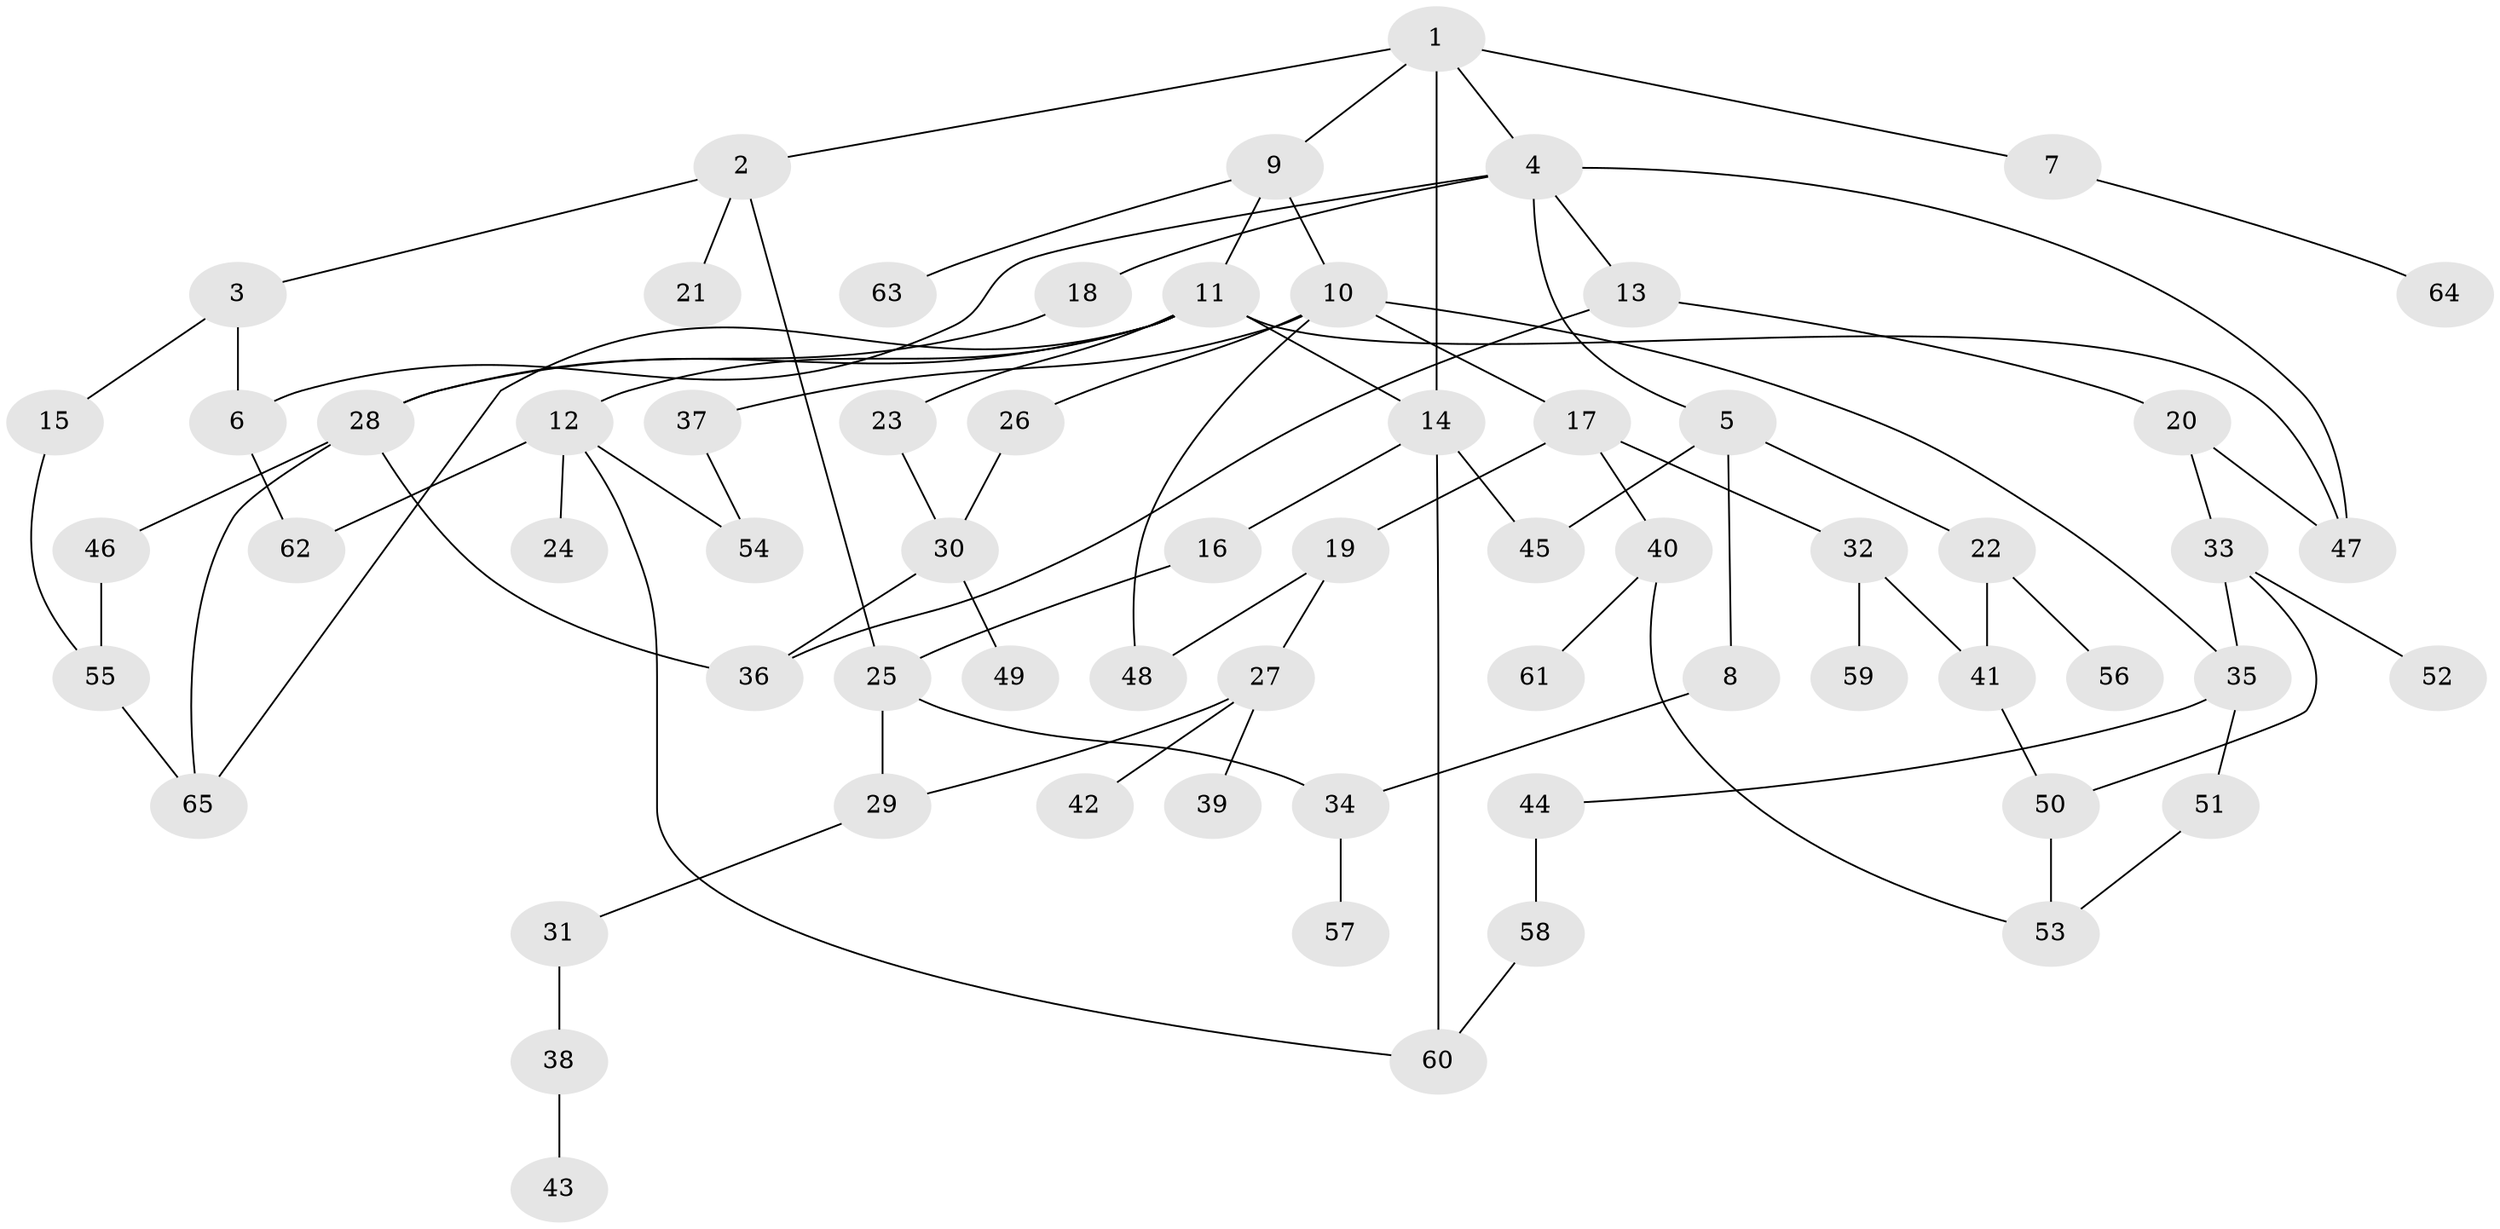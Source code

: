// Generated by graph-tools (version 1.1) at 2025/49/03/09/25 03:49:25]
// undirected, 65 vertices, 89 edges
graph export_dot {
graph [start="1"]
  node [color=gray90,style=filled];
  1;
  2;
  3;
  4;
  5;
  6;
  7;
  8;
  9;
  10;
  11;
  12;
  13;
  14;
  15;
  16;
  17;
  18;
  19;
  20;
  21;
  22;
  23;
  24;
  25;
  26;
  27;
  28;
  29;
  30;
  31;
  32;
  33;
  34;
  35;
  36;
  37;
  38;
  39;
  40;
  41;
  42;
  43;
  44;
  45;
  46;
  47;
  48;
  49;
  50;
  51;
  52;
  53;
  54;
  55;
  56;
  57;
  58;
  59;
  60;
  61;
  62;
  63;
  64;
  65;
  1 -- 2;
  1 -- 4;
  1 -- 7;
  1 -- 9;
  1 -- 14;
  2 -- 3;
  2 -- 21;
  2 -- 25;
  3 -- 15;
  3 -- 6;
  4 -- 5;
  4 -- 6;
  4 -- 13;
  4 -- 18;
  4 -- 47;
  5 -- 8;
  5 -- 22;
  5 -- 45;
  6 -- 62;
  7 -- 64;
  8 -- 34;
  9 -- 10;
  9 -- 11;
  9 -- 63;
  10 -- 17;
  10 -- 26;
  10 -- 35;
  10 -- 37;
  10 -- 48;
  11 -- 12;
  11 -- 14;
  11 -- 23;
  11 -- 28;
  11 -- 47;
  11 -- 65;
  12 -- 24;
  12 -- 62;
  12 -- 54;
  12 -- 60;
  13 -- 20;
  13 -- 36;
  14 -- 16;
  14 -- 45;
  14 -- 60;
  15 -- 55;
  16 -- 25;
  17 -- 19;
  17 -- 32;
  17 -- 40;
  18 -- 28;
  19 -- 27;
  19 -- 48;
  20 -- 33;
  20 -- 47;
  22 -- 56;
  22 -- 41;
  23 -- 30;
  25 -- 29;
  25 -- 34;
  26 -- 30;
  27 -- 39;
  27 -- 42;
  27 -- 29;
  28 -- 36;
  28 -- 46;
  28 -- 65;
  29 -- 31;
  30 -- 49;
  30 -- 36;
  31 -- 38;
  32 -- 41;
  32 -- 59;
  33 -- 52;
  33 -- 50;
  33 -- 35;
  34 -- 57;
  35 -- 44;
  35 -- 51;
  37 -- 54;
  38 -- 43;
  40 -- 53;
  40 -- 61;
  41 -- 50;
  44 -- 58;
  46 -- 55;
  50 -- 53;
  51 -- 53;
  55 -- 65;
  58 -- 60;
}
